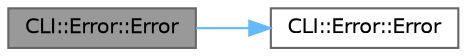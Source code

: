 digraph "CLI::Error::Error"
{
 // LATEX_PDF_SIZE
  bgcolor="transparent";
  edge [fontname=Helvetica,fontsize=10,labelfontname=Helvetica,labelfontsize=10];
  node [fontname=Helvetica,fontsize=10,shape=box,height=0.2,width=0.4];
  rankdir="LR";
  Node1 [id="Node000001",label="CLI::Error::Error",height=0.2,width=0.4,color="gray40", fillcolor="grey60", style="filled", fontcolor="black",tooltip=" "];
  Node1 -> Node2 [id="edge1_Node000001_Node000002",color="steelblue1",style="solid",tooltip=" "];
  Node2 [id="Node000002",label="CLI::Error::Error",height=0.2,width=0.4,color="grey40", fillcolor="white", style="filled",URL="$class_c_l_i_1_1_error.html#a7b30cbdb0c6f3ef3d5550df7d8e18904",tooltip=" "];
}
